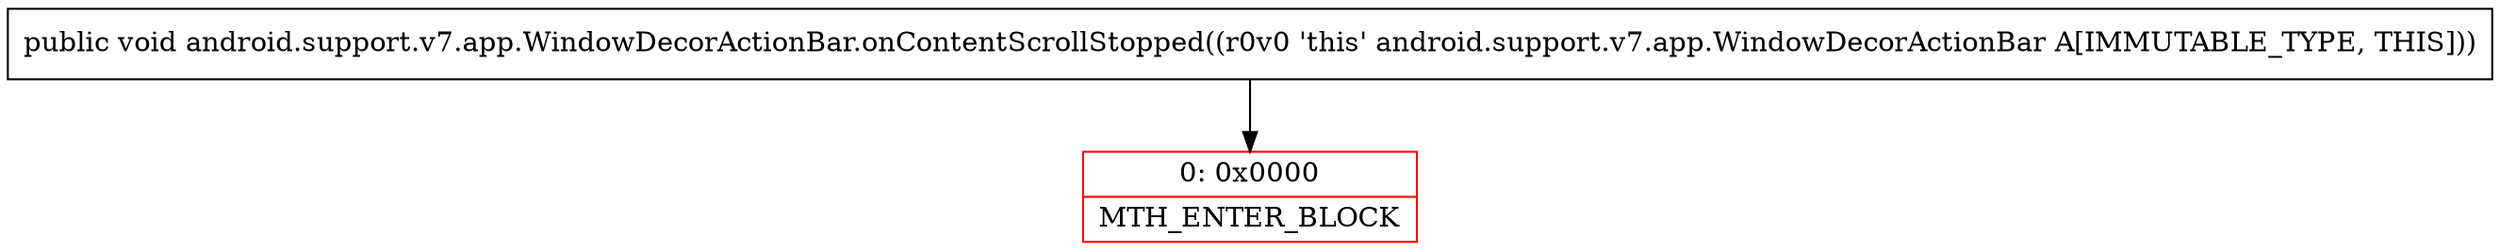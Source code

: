 digraph "CFG forandroid.support.v7.app.WindowDecorActionBar.onContentScrollStopped()V" {
subgraph cluster_Region_503772865 {
label = "R(0)";
node [shape=record,color=blue];
}
Node_0 [shape=record,color=red,label="{0\:\ 0x0000|MTH_ENTER_BLOCK\l}"];
MethodNode[shape=record,label="{public void android.support.v7.app.WindowDecorActionBar.onContentScrollStopped((r0v0 'this' android.support.v7.app.WindowDecorActionBar A[IMMUTABLE_TYPE, THIS])) }"];
MethodNode -> Node_0;
}

